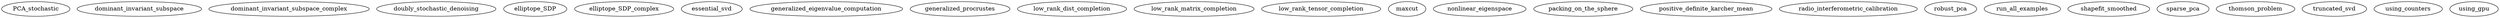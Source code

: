 /* Created by mdot for Matlab */
digraph m2html {

  PCA_stochastic [URL="PCA_stochastic.html"];
  dominant_invariant_subspace [URL="dominant_invariant_subspace.html"];
  dominant_invariant_subspace_complex [URL="dominant_invariant_subspace_complex.html"];
  doubly_stochastic_denoising [URL="doubly_stochastic_denoising.html"];
  elliptope_SDP [URL="elliptope_SDP.html"];
  elliptope_SDP_complex [URL="elliptope_SDP_complex.html"];
  essential_svd [URL="essential_svd.html"];
  generalized_eigenvalue_computation [URL="generalized_eigenvalue_computation.html"];
  generalized_procrustes [URL="generalized_procrustes.html"];
  low_rank_dist_completion [URL="low_rank_dist_completion.html"];
  low_rank_matrix_completion [URL="low_rank_matrix_completion.html"];
  low_rank_tensor_completion [URL="low_rank_tensor_completion.html"];
  maxcut [URL="maxcut.html"];
  nonlinear_eigenspace [URL="nonlinear_eigenspace.html"];
  packing_on_the_sphere [URL="packing_on_the_sphere.html"];
  positive_definite_karcher_mean [URL="positive_definite_karcher_mean.html"];
  radio_interferometric_calibration [URL="radio_interferometric_calibration.html"];
  robust_pca [URL="robust_pca.html"];
  run_all_examples [URL="run_all_examples.html"];
  shapefit_smoothed [URL="shapefit_smoothed.html"];
  sparse_pca [URL="sparse_pca.html"];
  thomson_problem [URL="thomson_problem.html"];
  truncated_svd [URL="truncated_svd.html"];
  using_counters [URL="using_counters.html"];
  using_gpu [URL="using_gpu.html"];
}